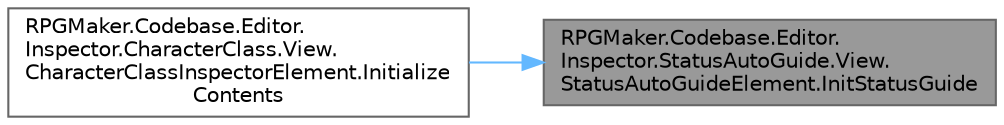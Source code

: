 digraph "RPGMaker.Codebase.Editor.Inspector.StatusAutoGuide.View.StatusAutoGuideElement.InitStatusGuide"
{
 // LATEX_PDF_SIZE
  bgcolor="transparent";
  edge [fontname=Helvetica,fontsize=10,labelfontname=Helvetica,labelfontsize=10];
  node [fontname=Helvetica,fontsize=10,shape=box,height=0.2,width=0.4];
  rankdir="RL";
  Node1 [id="Node000001",label="RPGMaker.Codebase.Editor.\lInspector.StatusAutoGuide.View.\lStatusAutoGuideElement.InitStatusGuide",height=0.2,width=0.4,color="gray40", fillcolor="grey60", style="filled", fontcolor="black",tooltip="😁 ステータス・ガイド初期化"];
  Node1 -> Node2 [id="edge1_Node000001_Node000002",dir="back",color="steelblue1",style="solid",tooltip=" "];
  Node2 [id="Node000002",label="RPGMaker.Codebase.Editor.\lInspector.CharacterClass.View.\lCharacterClassInspectorElement.Initialize\lContents",height=0.2,width=0.4,color="grey40", fillcolor="white", style="filled",URL="$d5/d11/class_r_p_g_maker_1_1_codebase_1_1_editor_1_1_inspector_1_1_character_class_1_1_view_1_1_character_class_inspector_element.html#adf83ee16286d40e94532a025bd80e2b4",tooltip="😁 初期化処理"];
}
